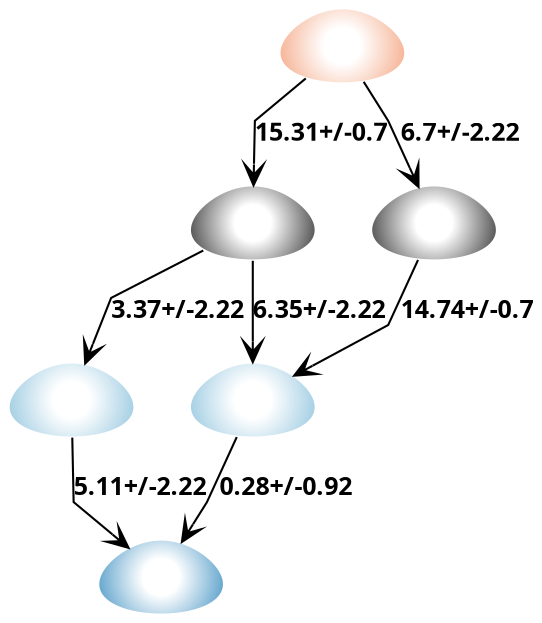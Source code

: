 strict digraph G {
	graph [bb="0,0,282.74,291",
		fontname="sans bold",
		splines=polyline
	];
	node [label="\N"];
	subgraph subgraph_0 {
		graph [label="Neutral charge",
			style=""
		];
		SM14_micro001		 [charge=0,
			color="#ffffff:#333333",
			fontcolor=black,
			fontname="sans bold",
			fontsize=12,
			height=0.5,
			image="Images\Microstates\SM14_micro001.svg",
			label="",
			labelloc=b,
			penwidth=1,
			pos="126.74,188",
			shape=egg,
			style=radial,
			width=0.79843];
		SM14_micro005		 [charge=0,
			color="#ffffff:#333333",
			fontcolor=black,
			fontname="sans bold",
			fontsize=12,
			height=0.5,
			image="Images\Microstates\SM14_micro005.svg",
			label="",
			labelloc=b,
			penwidth=1,
			pos="224.74,188",
			shape=egg,
			style=radial,
			width=0.79843];
	}
	subgraph "subgraph_-1" {
		graph [label="-1 charge",
			style=""
		];
		SM14_micro006		 [charge=-1,
			color="#ffffff:#f4a582",
			fontcolor=black,
			fontname="sans bold",
			fontsize=12,
			height=0.5,
			image="Images\Microstates\SM14_micro006.svg",
			label="",
			labelloc=b,
			penwidth=1,
			pos="175.74,273",
			shape=egg,
			style=radial,
			width=0.79843];
	}
	subgraph subgraph_2 {
		graph [label="+2 charge",
			style=""
		];
		SM14_micro003		 [charge=2,
			color="#ffffff:#4393c3",
			fontcolor=black,
			fontname="sans bold",
			fontsize=12,
			height=0.5,
			image="Images\Microstates\SM14_micro003.svg",
			label="",
			labelloc=b,
			penwidth=1,
			pos="77.743,18",
			shape=egg,
			style=radial,
			width=0.79843];
	}
	subgraph subgraph_1 {
		graph [label="+1 charge",
			style=""
		];
		SM14_micro002		 [charge=1,
			color="#ffffff:#92c5de",
			fontcolor=black,
			fontname="sans bold",
			fontsize=12,
			height=0.5,
			image="Images\Microstates\SM14_micro002.svg",
			label="",
			labelloc=b,
			penwidth=1,
			pos="126.74,103",
			shape=egg,
			style=radial,
			width=0.79843];
		SM14_micro004		 [charge=1,
			color="#ffffff:#92c5de",
			fontcolor=black,
			fontname="sans bold",
			fontsize=12,
			height=0.5,
			image="Images\Microstates\SM14_micro004.svg",
			label="",
			labelloc=b,
			penwidth=1,
			pos="28.743,103",
			shape=egg,
			style=radial,
			width=0.79843];
	}
	SM14_micro001 -> SM14_micro002	 [SEM=2.22,
		arrowhead=vee,
		fontname="sans bold",
		fontsize=12,
		label="6.35+/-2.22",
		lp="164.24,145.5",
		pKa=6.35,
		pos="e,126.74,121.18 126.74,169.8 126.74,158.67 126.74,143.94 126.74,131.24",
		splines=polyline];
	SM14_micro001 -> SM14_micro004	 [SEM=2.22,
		arrowhead=vee,
		fontname="sans bold",
		fontsize=12,
		label="3.37+/-2.22",
		lp="85.243,145.5",
		pKa=3.37,
		pos="e,35.282,120.52 102.18,176.12 78.99,165.84 47.743,152 47.743,152 47.743,152 43.492,141.26 39.012,129.94",
		splines=polyline];
	SM14_micro005 -> SM14_micro002	 [SEM=0.7,
		arrowhead=vee,
		fontname="sans bold",
		fontsize=12,
		label="14.74+/-0.7",
		lp="245.24,145.5",
		pKa=14.74,
		pos="e,147.51,113.56 217.05,170.21 210.7,156.37 202.74,139 202.74,139 202.74,139 177.91,127.56 156.63,117.76",
		splines=polyline];
	SM14_micro002 -> SM14_micro003	 [SEM=0.92,
		arrowhead=vee,
		fontname="sans bold",
		fontsize=12,
		label="0.28+/-0.92",
		lp="148.24,60.5",
		pKa=0.28,
		pos="e,89.351,34.046 119.05,85.212 112.7,71.37 104.74,54 104.74,54 104.74,54 100.57,48.592 95.508,42.028",
		splines=polyline];
	SM14_micro004 -> SM14_micro003	 [SEM=2.22,
		arrowhead=vee,
		fontname="sans bold",
		fontsize=12,
		label="5.11+/-2.22",
		lp="63.243,60.5",
		pKa=5.11,
		pos="e,60.139,30.849 27.279,84.91 26.517,76.026 25.743,67 25.743,67 25.743,67 25.743,54 25.743,54 25.743,54 38.737,45.254 51.734,36.506",
		splines=polyline];
	SM14_micro006 -> SM14_micro001	 [SEM=0.7,
		arrowhead=vee,
		fontname="sans bold",
		fontsize=12,
		label="15.31+/-0.7",
		lp="165.24,230.5",
		pKa=15.31,
		pos="e,127.1,206.06 156.77,258.17 143.36,248.38 127.74,237 127.74,237 127.74,237 127.54,227.15 127.31,216.38",
		splines=polyline];
	SM14_micro006 -> SM14_micro005	 [SEM=2.22,
		arrowhead=vee,
		fontname="sans bold",
		fontsize=12,
		label="6.7+/-2.22",
		lp="241.24,230.5",
		pKa=6.7,
		pos="e,217.3,205.25 187.98,256.14 195.12,246.88 202.74,237 202.74,237 202.74,237 207.83,225.9 213.11,214.38",
		splines=polyline];
}
